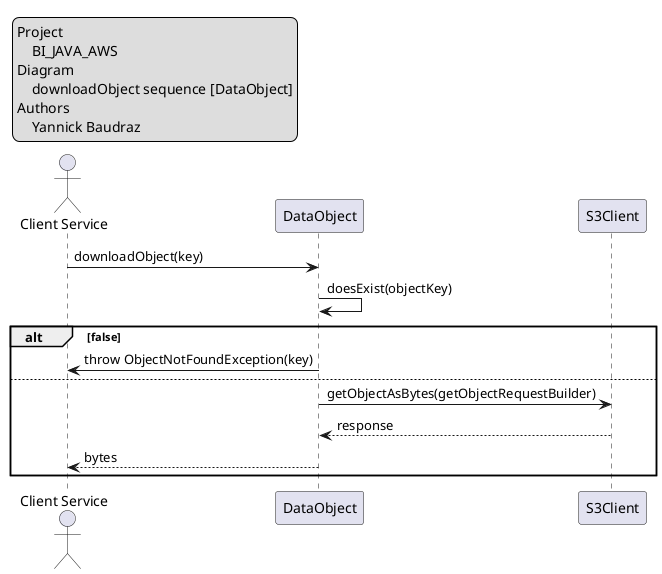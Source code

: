 @startuml DataObject_downloadObject
'https://plantuml.com/sequence-diagram

legend top left
    Project
        BI_JAVA_AWS
    Diagram
        downloadObject sequence [DataObject]
    Authors
        Yannick Baudraz
endlegend

actor "Client Service" as Client

participant DataObject
participant S3Client

Client -> DataObject: downloadObject(key)
DataObject -> DataObject: doesExist(objectKey)
alt false
    DataObject -> Client: throw ObjectNotFoundException(key)
else
    DataObject -> S3Client: getObjectAsBytes(getObjectRequestBuilder)
    S3Client --> DataObject: response
    DataObject --> Client: bytes
end

@enduml

